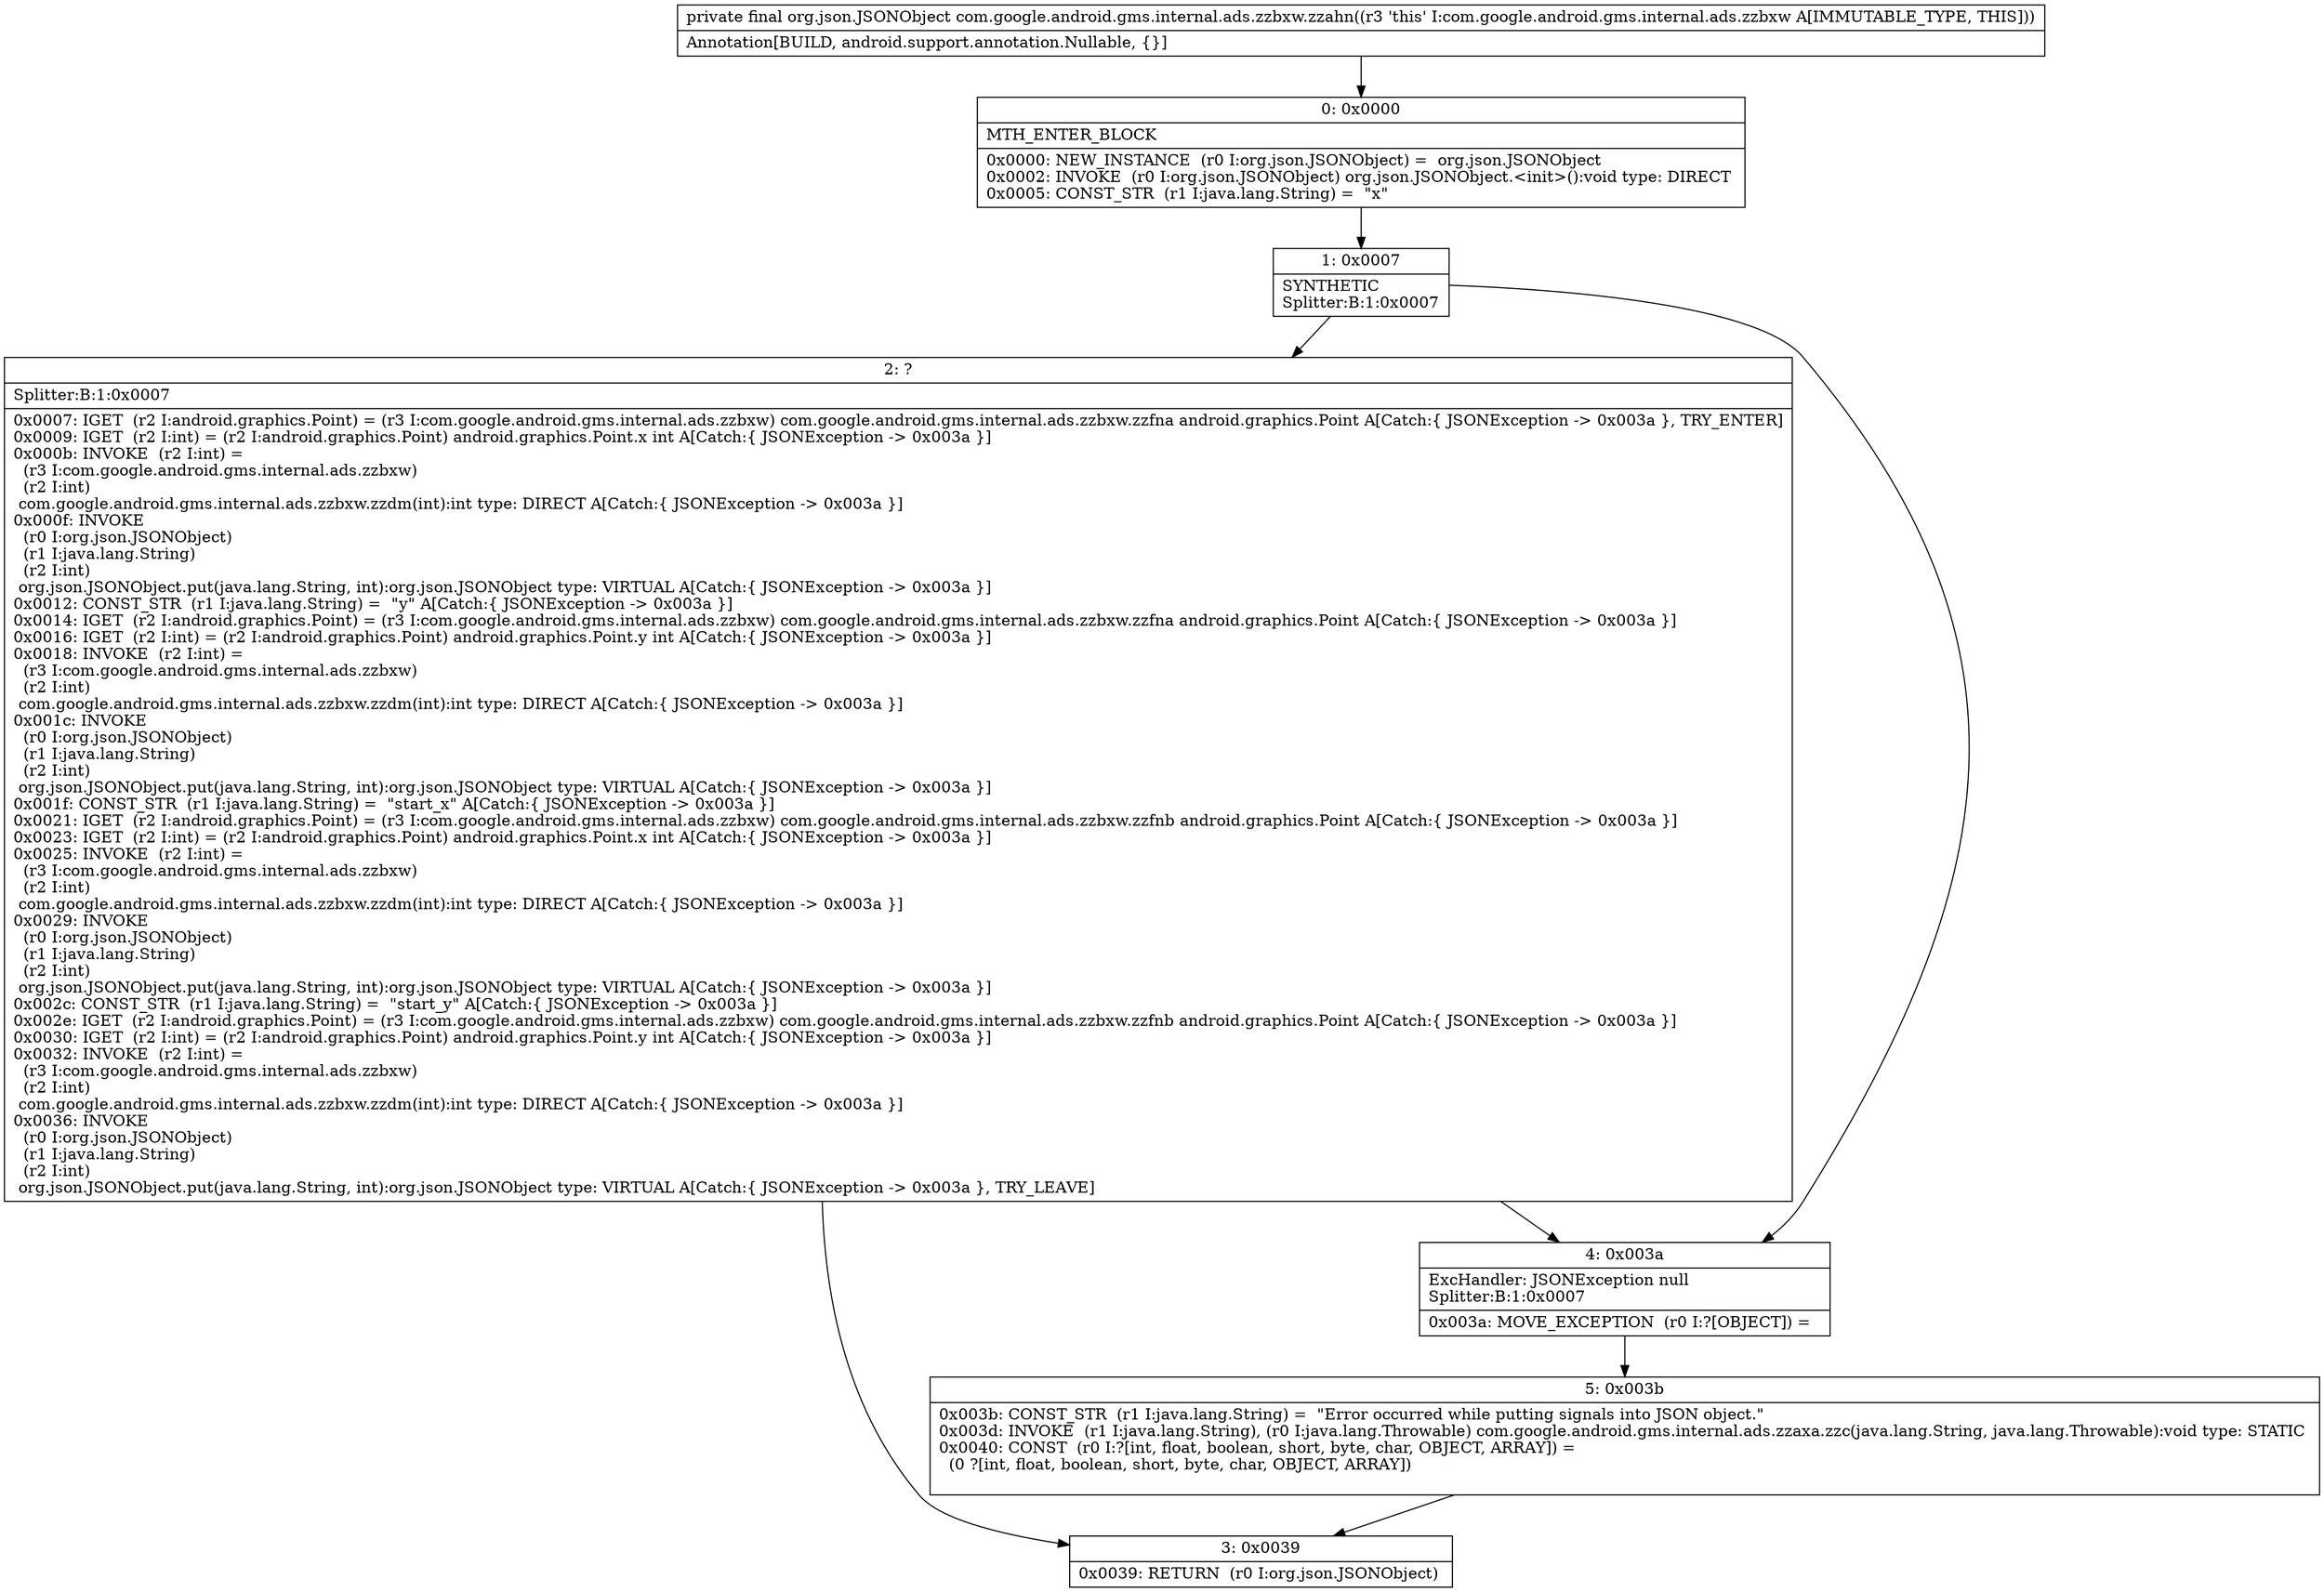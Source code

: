 digraph "CFG forcom.google.android.gms.internal.ads.zzbxw.zzahn()Lorg\/json\/JSONObject;" {
Node_0 [shape=record,label="{0\:\ 0x0000|MTH_ENTER_BLOCK\l|0x0000: NEW_INSTANCE  (r0 I:org.json.JSONObject) =  org.json.JSONObject \l0x0002: INVOKE  (r0 I:org.json.JSONObject) org.json.JSONObject.\<init\>():void type: DIRECT \l0x0005: CONST_STR  (r1 I:java.lang.String) =  \"x\" \l}"];
Node_1 [shape=record,label="{1\:\ 0x0007|SYNTHETIC\lSplitter:B:1:0x0007\l}"];
Node_2 [shape=record,label="{2\:\ ?|Splitter:B:1:0x0007\l|0x0007: IGET  (r2 I:android.graphics.Point) = (r3 I:com.google.android.gms.internal.ads.zzbxw) com.google.android.gms.internal.ads.zzbxw.zzfna android.graphics.Point A[Catch:\{ JSONException \-\> 0x003a \}, TRY_ENTER]\l0x0009: IGET  (r2 I:int) = (r2 I:android.graphics.Point) android.graphics.Point.x int A[Catch:\{ JSONException \-\> 0x003a \}]\l0x000b: INVOKE  (r2 I:int) = \l  (r3 I:com.google.android.gms.internal.ads.zzbxw)\l  (r2 I:int)\l com.google.android.gms.internal.ads.zzbxw.zzdm(int):int type: DIRECT A[Catch:\{ JSONException \-\> 0x003a \}]\l0x000f: INVOKE  \l  (r0 I:org.json.JSONObject)\l  (r1 I:java.lang.String)\l  (r2 I:int)\l org.json.JSONObject.put(java.lang.String, int):org.json.JSONObject type: VIRTUAL A[Catch:\{ JSONException \-\> 0x003a \}]\l0x0012: CONST_STR  (r1 I:java.lang.String) =  \"y\" A[Catch:\{ JSONException \-\> 0x003a \}]\l0x0014: IGET  (r2 I:android.graphics.Point) = (r3 I:com.google.android.gms.internal.ads.zzbxw) com.google.android.gms.internal.ads.zzbxw.zzfna android.graphics.Point A[Catch:\{ JSONException \-\> 0x003a \}]\l0x0016: IGET  (r2 I:int) = (r2 I:android.graphics.Point) android.graphics.Point.y int A[Catch:\{ JSONException \-\> 0x003a \}]\l0x0018: INVOKE  (r2 I:int) = \l  (r3 I:com.google.android.gms.internal.ads.zzbxw)\l  (r2 I:int)\l com.google.android.gms.internal.ads.zzbxw.zzdm(int):int type: DIRECT A[Catch:\{ JSONException \-\> 0x003a \}]\l0x001c: INVOKE  \l  (r0 I:org.json.JSONObject)\l  (r1 I:java.lang.String)\l  (r2 I:int)\l org.json.JSONObject.put(java.lang.String, int):org.json.JSONObject type: VIRTUAL A[Catch:\{ JSONException \-\> 0x003a \}]\l0x001f: CONST_STR  (r1 I:java.lang.String) =  \"start_x\" A[Catch:\{ JSONException \-\> 0x003a \}]\l0x0021: IGET  (r2 I:android.graphics.Point) = (r3 I:com.google.android.gms.internal.ads.zzbxw) com.google.android.gms.internal.ads.zzbxw.zzfnb android.graphics.Point A[Catch:\{ JSONException \-\> 0x003a \}]\l0x0023: IGET  (r2 I:int) = (r2 I:android.graphics.Point) android.graphics.Point.x int A[Catch:\{ JSONException \-\> 0x003a \}]\l0x0025: INVOKE  (r2 I:int) = \l  (r3 I:com.google.android.gms.internal.ads.zzbxw)\l  (r2 I:int)\l com.google.android.gms.internal.ads.zzbxw.zzdm(int):int type: DIRECT A[Catch:\{ JSONException \-\> 0x003a \}]\l0x0029: INVOKE  \l  (r0 I:org.json.JSONObject)\l  (r1 I:java.lang.String)\l  (r2 I:int)\l org.json.JSONObject.put(java.lang.String, int):org.json.JSONObject type: VIRTUAL A[Catch:\{ JSONException \-\> 0x003a \}]\l0x002c: CONST_STR  (r1 I:java.lang.String) =  \"start_y\" A[Catch:\{ JSONException \-\> 0x003a \}]\l0x002e: IGET  (r2 I:android.graphics.Point) = (r3 I:com.google.android.gms.internal.ads.zzbxw) com.google.android.gms.internal.ads.zzbxw.zzfnb android.graphics.Point A[Catch:\{ JSONException \-\> 0x003a \}]\l0x0030: IGET  (r2 I:int) = (r2 I:android.graphics.Point) android.graphics.Point.y int A[Catch:\{ JSONException \-\> 0x003a \}]\l0x0032: INVOKE  (r2 I:int) = \l  (r3 I:com.google.android.gms.internal.ads.zzbxw)\l  (r2 I:int)\l com.google.android.gms.internal.ads.zzbxw.zzdm(int):int type: DIRECT A[Catch:\{ JSONException \-\> 0x003a \}]\l0x0036: INVOKE  \l  (r0 I:org.json.JSONObject)\l  (r1 I:java.lang.String)\l  (r2 I:int)\l org.json.JSONObject.put(java.lang.String, int):org.json.JSONObject type: VIRTUAL A[Catch:\{ JSONException \-\> 0x003a \}, TRY_LEAVE]\l}"];
Node_3 [shape=record,label="{3\:\ 0x0039|0x0039: RETURN  (r0 I:org.json.JSONObject) \l}"];
Node_4 [shape=record,label="{4\:\ 0x003a|ExcHandler: JSONException null\lSplitter:B:1:0x0007\l|0x003a: MOVE_EXCEPTION  (r0 I:?[OBJECT]) =  \l}"];
Node_5 [shape=record,label="{5\:\ 0x003b|0x003b: CONST_STR  (r1 I:java.lang.String) =  \"Error occurred while putting signals into JSON object.\" \l0x003d: INVOKE  (r1 I:java.lang.String), (r0 I:java.lang.Throwable) com.google.android.gms.internal.ads.zzaxa.zzc(java.lang.String, java.lang.Throwable):void type: STATIC \l0x0040: CONST  (r0 I:?[int, float, boolean, short, byte, char, OBJECT, ARRAY]) = \l  (0 ?[int, float, boolean, short, byte, char, OBJECT, ARRAY])\l \l}"];
MethodNode[shape=record,label="{private final org.json.JSONObject com.google.android.gms.internal.ads.zzbxw.zzahn((r3 'this' I:com.google.android.gms.internal.ads.zzbxw A[IMMUTABLE_TYPE, THIS]))  | Annotation[BUILD, android.support.annotation.Nullable, \{\}]\l}"];
MethodNode -> Node_0;
Node_0 -> Node_1;
Node_1 -> Node_2;
Node_1 -> Node_4;
Node_2 -> Node_3;
Node_2 -> Node_4;
Node_4 -> Node_5;
Node_5 -> Node_3;
}

